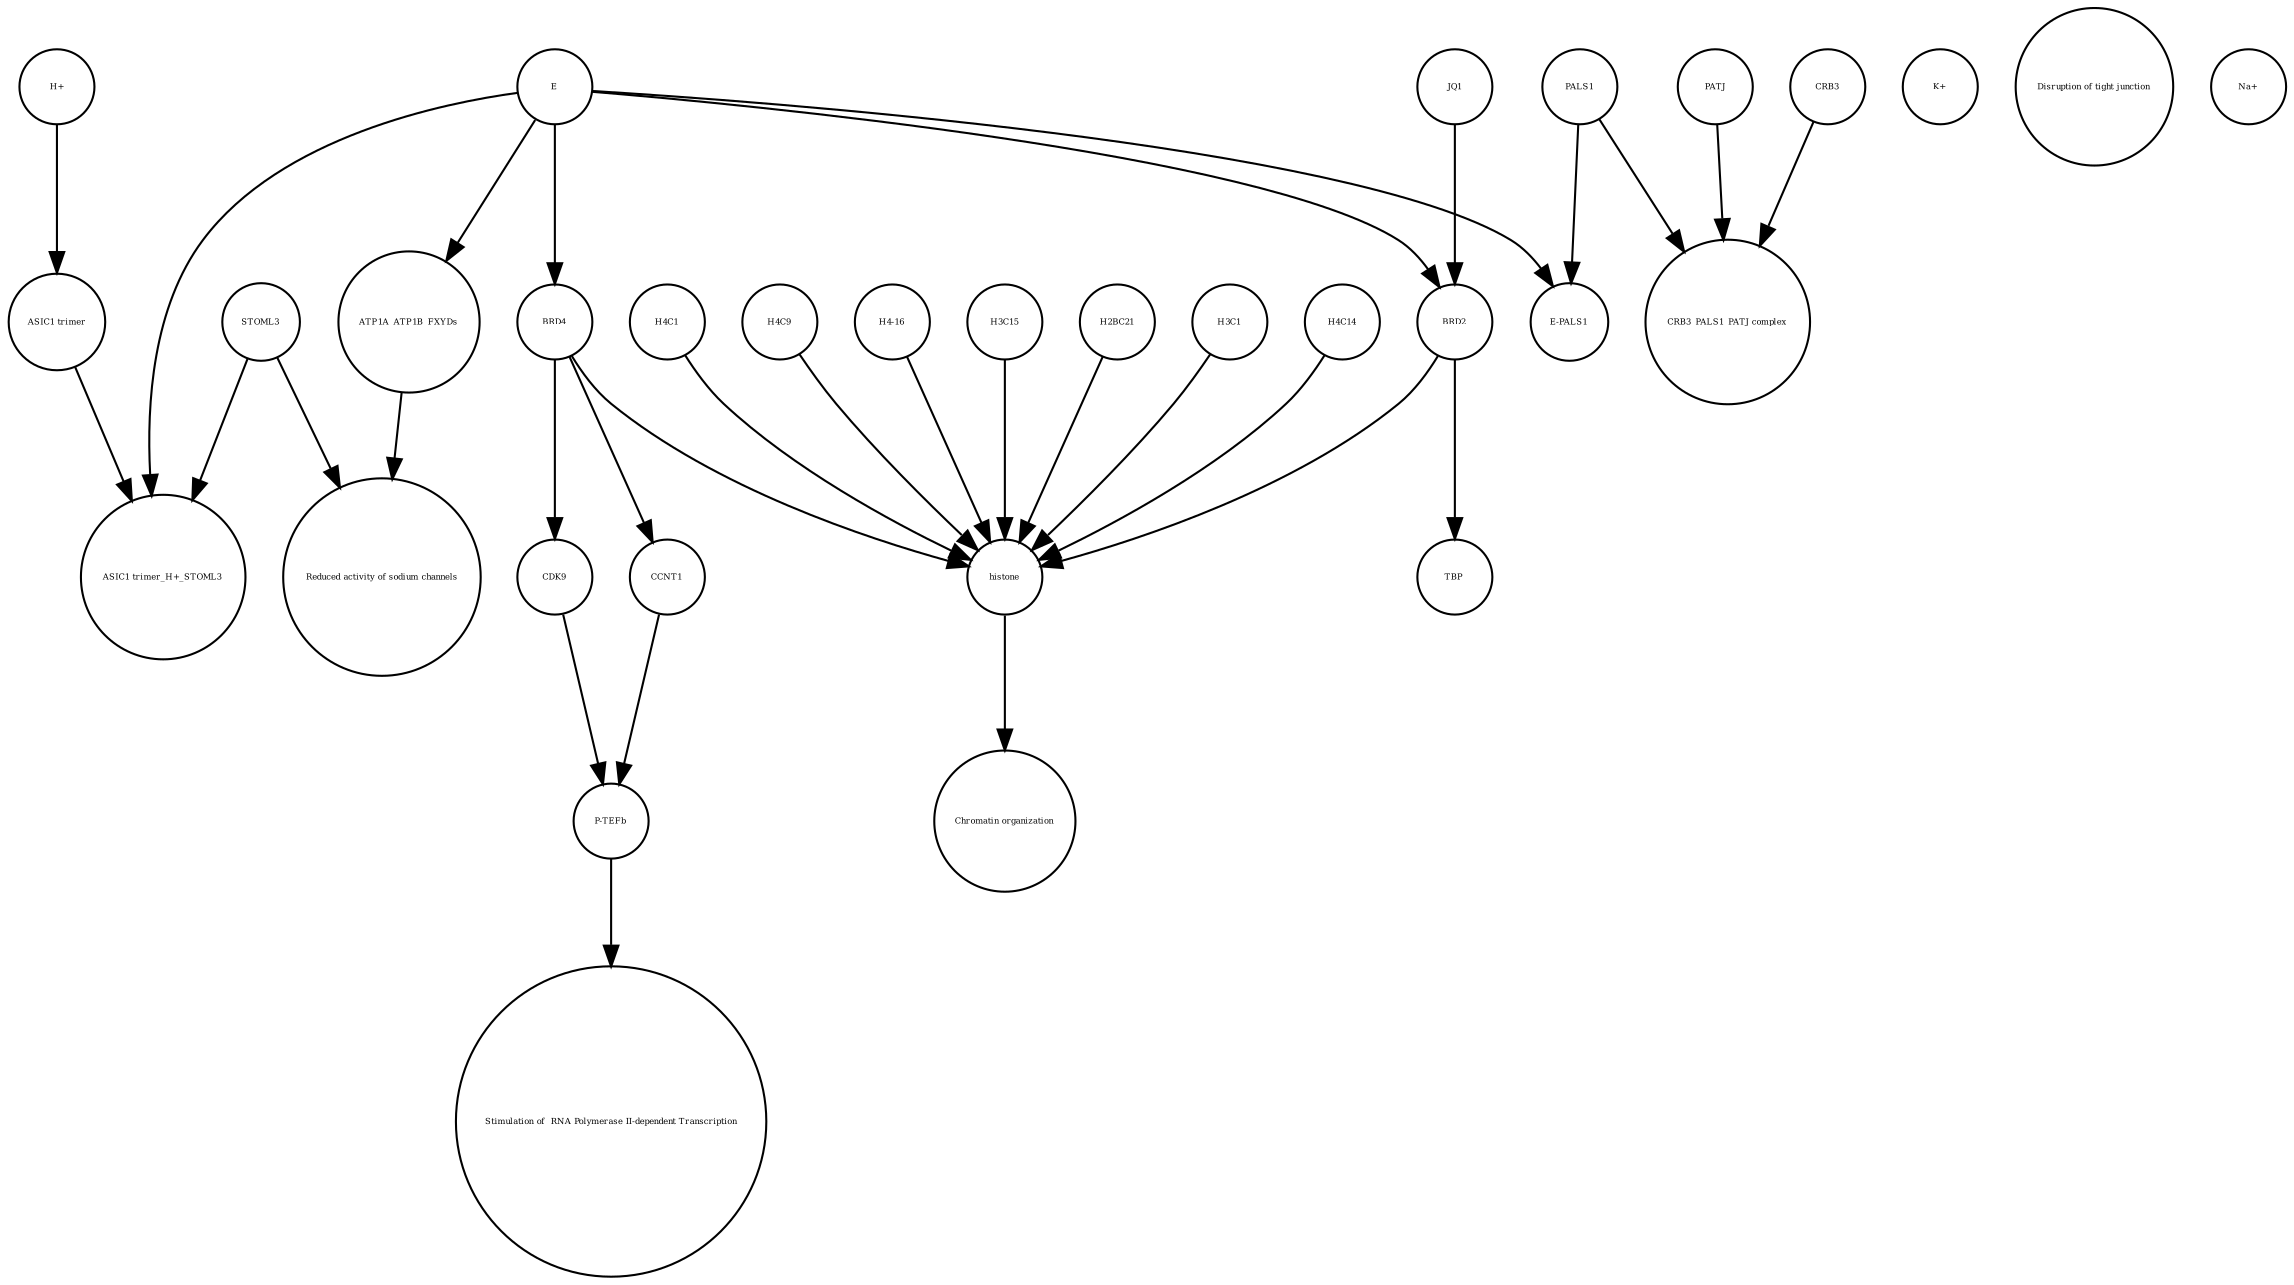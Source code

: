 strict digraph  {
"Reduced activity of sodium channels" [annotation="", bipartite=0, cls=phenotype, fontsize=4, label="Reduced activity of sodium channels", shape=circle];
STOML3 [annotation="", bipartite=0, cls=macromolecule, fontsize=4, label=STOML3, shape=circle];
"P-TEFb" [annotation="", bipartite=0, cls=complex, fontsize=4, label="P-TEFb", shape=circle];
PATJ [annotation="", bipartite=0, cls=macromolecule, fontsize=4, label=PATJ, shape=circle];
BRD4 [annotation="", bipartite=0, cls=macromolecule, fontsize=4, label=BRD4, shape=circle];
"ASIC1 trimer_H+_STOML3" [annotation="", bipartite=0, cls=complex, fontsize=4, label="ASIC1 trimer_H+_STOML3", shape=circle];
CDK9 [annotation="", bipartite=0, cls=macromolecule, fontsize=4, label=CDK9, shape=circle];
"K+" [annotation="", bipartite=0, cls="simple chemical", fontsize=4, label="K+", shape=circle];
histone [annotation="", bipartite=0, cls=complex, fontsize=4, label=histone, shape=circle];
BRD2 [annotation="", bipartite=0, cls=macromolecule, fontsize=4, label=BRD2, shape=circle];
TBP [annotation="", bipartite=0, cls=macromolecule, fontsize=4, label=TBP, shape=circle];
"H+" [annotation="", bipartite=0, cls="simple chemical", fontsize=4, label="H+", shape=circle];
ATP1A_ATP1B_FXYDs [annotation="", bipartite=0, cls=complex, fontsize=4, label=ATP1A_ATP1B_FXYDs, shape=circle];
PALS1 [annotation="", bipartite=0, cls=macromolecule, fontsize=4, label=PALS1, shape=circle];
H2BC21 [annotation="", bipartite=0, cls=macromolecule, fontsize=4, label=H2BC21, shape=circle];
"Chromatin organization" [annotation="", bipartite=0, cls=phenotype, fontsize=4, label="Chromatin organization", shape=circle];
H3C1 [annotation="", bipartite=0, cls=macromolecule, fontsize=4, label=H3C1, shape=circle];
JQ1 [annotation="", bipartite=0, cls=macromolecule, fontsize=4, label=JQ1, shape=circle];
"Disruption of tight junction" [annotation="", bipartite=0, cls=phenotype, fontsize=4, label="Disruption of tight junction", shape=circle];
H4C14 [annotation="", bipartite=0, cls=macromolecule, fontsize=4, label=H4C14, shape=circle];
E [annotation=urn_miriam_ncbiprotein_BCD58755, bipartite=0, cls=macromolecule, fontsize=4, label=E, shape=circle];
"E-PALS1" [annotation="", bipartite=0, cls=complex, fontsize=4, label="E-PALS1", shape=circle];
" Stimulation of  RNA Polymerase II-dependent Transcription " [annotation="", bipartite=0, cls=phenotype, fontsize=4, label=" Stimulation of  RNA Polymerase II-dependent Transcription ", shape=circle];
CRB3 [annotation="", bipartite=0, cls=macromolecule, fontsize=4, label=CRB3, shape=circle];
H4C1 [annotation="", bipartite=0, cls=macromolecule, fontsize=4, label=H4C1, shape=circle];
"Na+" [annotation="", bipartite=0, cls="simple chemical", fontsize=4, label="Na+", shape=circle];
H4C9 [annotation="", bipartite=0, cls=macromolecule, fontsize=4, label=H4C9, shape=circle];
"H4-16" [annotation="", bipartite=0, cls=macromolecule, fontsize=4, label="H4-16", shape=circle];
"ASIC1 trimer" [annotation="", bipartite=0, cls=macromolecule, fontsize=4, label="ASIC1 trimer", shape=circle];
H3C15 [annotation="", bipartite=0, cls=macromolecule, fontsize=4, label=H3C15, shape=circle];
"CRB3_PALS1_PATJ complex" [annotation="", bipartite=0, cls=complex, fontsize=4, label="CRB3_PALS1_PATJ complex", shape=circle];
CCNT1 [annotation="", bipartite=0, cls=macromolecule, fontsize=4, label=CCNT1, shape=circle];
STOML3 -> "Reduced activity of sodium channels"  [annotation="", interaction_type=production];
STOML3 -> "ASIC1 trimer_H+_STOML3"  [annotation="", interaction_type=production];
"P-TEFb" -> " Stimulation of  RNA Polymerase II-dependent Transcription "  [annotation="", interaction_type=production];
PATJ -> "CRB3_PALS1_PATJ complex"  [annotation="", interaction_type=production];
BRD4 -> CCNT1  [annotation="urn_miriam_doi_10.1016%2Fj.molcel.2005.06.027", interaction_type=catalysis];
BRD4 -> histone  [annotation="urn_miriam_doi_10.1038%2Fnsmb.3228.|urn_miriam_doi_10.1016%2Fj.molcel.2008.01.018", interaction_type=catalysis];
BRD4 -> CDK9  [annotation="urn_miriam_doi_10.18632%2Foncotarget.18583|urn_miriam_doi_10.1016%2Fj.molcel.2005.06.027", interaction_type=catalysis];
CDK9 -> "P-TEFb"  [annotation="", interaction_type=production];
histone -> "Chromatin organization"  [annotation="", interaction_type=production];
BRD2 -> histone  [annotation="urn_miriam_doi_10.1038%2Fnsmb.3228.|urn_miriam_doi_10.1016%2Fj.molcel.2008.01.018", interaction_type=catalysis];
BRD2 -> TBP  [annotation="urn_miriam_doi_10.1007%2Fs11010-006-9223-6", interaction_type=catalysis];
"H+" -> "ASIC1 trimer"  [annotation="", interaction_type=production];
ATP1A_ATP1B_FXYDs -> "Reduced activity of sodium channels"  [annotation="", interaction_type=production];
PALS1 -> "E-PALS1"  [annotation="", interaction_type=production];
PALS1 -> "CRB3_PALS1_PATJ complex"  [annotation="", interaction_type=production];
H2BC21 -> histone  [annotation="", interaction_type=production];
H3C1 -> histone  [annotation="", interaction_type=production];
JQ1 -> BRD2  [annotation="urn_miriam_doi_10.1038%2Fs41586-020-2286-9|urn_miriam_doi_10.1080%2F15592294.2018.1469891", interaction_type=inhibition];
H4C14 -> histone  [annotation="", interaction_type=production];
E -> BRD2  [annotation="urn_miriam_doi_10.1038%2Fs41586-020-2286-9|urn_miriam_doi_10.1080%2F15592294.2018.1469891", interaction_type=inhibition];
E -> ATP1A_ATP1B_FXYDs  [annotation="urn_miriam_doi_10.1016%2Fj.virol.2011.03.029", interaction_type=inhibition];
E -> "E-PALS1"  [annotation="", interaction_type=production];
E -> "ASIC1 trimer_H+_STOML3"  [annotation="urn_miriam_doi_10.1016%2Fj.virol.2011.03.029", interaction_type=inhibition];
E -> BRD4  [annotation="urn_miriam_doi_10.1038%2Fs41586-020-2286-9", interaction_type=inhibition];
CRB3 -> "CRB3_PALS1_PATJ complex"  [annotation="", interaction_type=production];
H4C1 -> histone  [annotation="", interaction_type=production];
H4C9 -> histone  [annotation="", interaction_type=production];
"H4-16" -> histone  [annotation="", interaction_type=production];
"ASIC1 trimer" -> "ASIC1 trimer_H+_STOML3"  [annotation="", interaction_type=production];
H3C15 -> histone  [annotation="", interaction_type=production];
CCNT1 -> "P-TEFb"  [annotation="", interaction_type=production];
}
